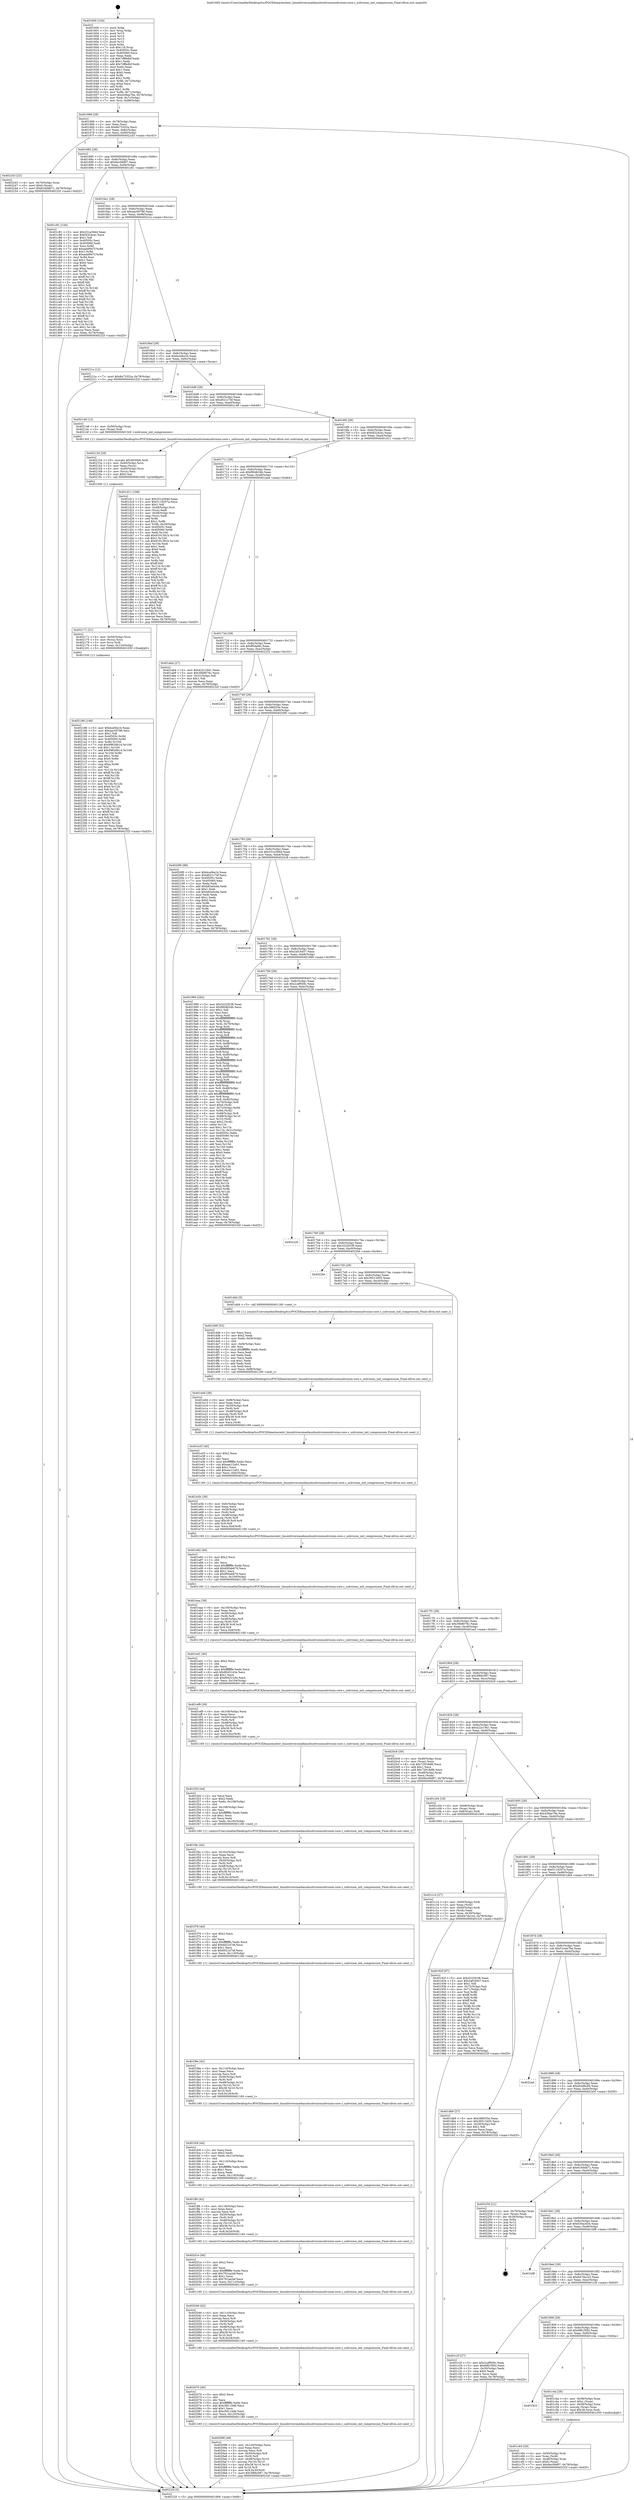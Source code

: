 digraph "0x401600" {
  label = "0x401600 (/mnt/c/Users/mathe/Desktop/tcc/POCII/binaries/extr_linuxdriversmediausbusbvisionusbvision-core.c_usbvision_init_compression_Final-ollvm.out::main(0))"
  labelloc = "t"
  node[shape=record]

  Entry [label="",width=0.3,height=0.3,shape=circle,fillcolor=black,style=filled]
  "0x401668" [label="{
     0x401668 [29]\l
     | [instrs]\l
     &nbsp;&nbsp;0x401668 \<+3\>: mov -0x78(%rbp),%eax\l
     &nbsp;&nbsp;0x40166b \<+2\>: mov %eax,%ecx\l
     &nbsp;&nbsp;0x40166d \<+6\>: sub $0x8a73352a,%ecx\l
     &nbsp;&nbsp;0x401673 \<+6\>: mov %eax,-0x8c(%rbp)\l
     &nbsp;&nbsp;0x401679 \<+6\>: mov %ecx,-0x90(%rbp)\l
     &nbsp;&nbsp;0x40167f \<+6\>: je 0000000000402243 \<main+0xc43\>\l
  }"]
  "0x402243" [label="{
     0x402243 [22]\l
     | [instrs]\l
     &nbsp;&nbsp;0x402243 \<+4\>: mov -0x70(%rbp),%rax\l
     &nbsp;&nbsp;0x402247 \<+6\>: movl $0x0,(%rax)\l
     &nbsp;&nbsp;0x40224d \<+7\>: movl $0x6160db71,-0x78(%rbp)\l
     &nbsp;&nbsp;0x402254 \<+5\>: jmp 000000000040232f \<main+0xd2f\>\l
  }"]
  "0x401685" [label="{
     0x401685 [28]\l
     | [instrs]\l
     &nbsp;&nbsp;0x401685 \<+5\>: jmp 000000000040168a \<main+0x8a\>\l
     &nbsp;&nbsp;0x40168a \<+6\>: mov -0x8c(%rbp),%eax\l
     &nbsp;&nbsp;0x401690 \<+5\>: sub $0x9ec09d97,%eax\l
     &nbsp;&nbsp;0x401695 \<+6\>: mov %eax,-0x94(%rbp)\l
     &nbsp;&nbsp;0x40169b \<+6\>: je 0000000000401c81 \<main+0x681\>\l
  }"]
  Exit [label="",width=0.3,height=0.3,shape=circle,fillcolor=black,style=filled,peripheries=2]
  "0x401c81" [label="{
     0x401c81 [144]\l
     | [instrs]\l
     &nbsp;&nbsp;0x401c81 \<+5\>: mov $0x251a394d,%eax\l
     &nbsp;&nbsp;0x401c86 \<+5\>: mov $0xf4324cec,%ecx\l
     &nbsp;&nbsp;0x401c8b \<+2\>: mov $0x1,%dl\l
     &nbsp;&nbsp;0x401c8d \<+7\>: mov 0x40505c,%esi\l
     &nbsp;&nbsp;0x401c94 \<+7\>: mov 0x405060,%edi\l
     &nbsp;&nbsp;0x401c9b \<+3\>: mov %esi,%r8d\l
     &nbsp;&nbsp;0x401c9e \<+7\>: add $0xaebf947f,%r8d\l
     &nbsp;&nbsp;0x401ca5 \<+4\>: sub $0x1,%r8d\l
     &nbsp;&nbsp;0x401ca9 \<+7\>: sub $0xaebf947f,%r8d\l
     &nbsp;&nbsp;0x401cb0 \<+4\>: imul %r8d,%esi\l
     &nbsp;&nbsp;0x401cb4 \<+3\>: and $0x1,%esi\l
     &nbsp;&nbsp;0x401cb7 \<+3\>: cmp $0x0,%esi\l
     &nbsp;&nbsp;0x401cba \<+4\>: sete %r9b\l
     &nbsp;&nbsp;0x401cbe \<+3\>: cmp $0xa,%edi\l
     &nbsp;&nbsp;0x401cc1 \<+4\>: setl %r10b\l
     &nbsp;&nbsp;0x401cc5 \<+3\>: mov %r9b,%r11b\l
     &nbsp;&nbsp;0x401cc8 \<+4\>: xor $0xff,%r11b\l
     &nbsp;&nbsp;0x401ccc \<+3\>: mov %r10b,%bl\l
     &nbsp;&nbsp;0x401ccf \<+3\>: xor $0xff,%bl\l
     &nbsp;&nbsp;0x401cd2 \<+3\>: xor $0x1,%dl\l
     &nbsp;&nbsp;0x401cd5 \<+3\>: mov %r11b,%r14b\l
     &nbsp;&nbsp;0x401cd8 \<+4\>: and $0xff,%r14b\l
     &nbsp;&nbsp;0x401cdc \<+3\>: and %dl,%r9b\l
     &nbsp;&nbsp;0x401cdf \<+3\>: mov %bl,%r15b\l
     &nbsp;&nbsp;0x401ce2 \<+4\>: and $0xff,%r15b\l
     &nbsp;&nbsp;0x401ce6 \<+3\>: and %dl,%r10b\l
     &nbsp;&nbsp;0x401ce9 \<+3\>: or %r9b,%r14b\l
     &nbsp;&nbsp;0x401cec \<+3\>: or %r10b,%r15b\l
     &nbsp;&nbsp;0x401cef \<+3\>: xor %r15b,%r14b\l
     &nbsp;&nbsp;0x401cf2 \<+3\>: or %bl,%r11b\l
     &nbsp;&nbsp;0x401cf5 \<+4\>: xor $0xff,%r11b\l
     &nbsp;&nbsp;0x401cf9 \<+3\>: or $0x1,%dl\l
     &nbsp;&nbsp;0x401cfc \<+3\>: and %dl,%r11b\l
     &nbsp;&nbsp;0x401cff \<+3\>: or %r11b,%r14b\l
     &nbsp;&nbsp;0x401d02 \<+4\>: test $0x1,%r14b\l
     &nbsp;&nbsp;0x401d06 \<+3\>: cmovne %ecx,%eax\l
     &nbsp;&nbsp;0x401d09 \<+3\>: mov %eax,-0x78(%rbp)\l
     &nbsp;&nbsp;0x401d0c \<+5\>: jmp 000000000040232f \<main+0xd2f\>\l
  }"]
  "0x4016a1" [label="{
     0x4016a1 [28]\l
     | [instrs]\l
     &nbsp;&nbsp;0x4016a1 \<+5\>: jmp 00000000004016a6 \<main+0xa6\>\l
     &nbsp;&nbsp;0x4016a6 \<+6\>: mov -0x8c(%rbp),%eax\l
     &nbsp;&nbsp;0x4016ac \<+5\>: sub $0xaac59798,%eax\l
     &nbsp;&nbsp;0x4016b1 \<+6\>: mov %eax,-0x98(%rbp)\l
     &nbsp;&nbsp;0x4016b7 \<+6\>: je 000000000040221a \<main+0xc1a\>\l
  }"]
  "0x402186" [label="{
     0x402186 [148]\l
     | [instrs]\l
     &nbsp;&nbsp;0x402186 \<+5\>: mov $0xbcef4a1b,%eax\l
     &nbsp;&nbsp;0x40218b \<+5\>: mov $0xaac59798,%esi\l
     &nbsp;&nbsp;0x402190 \<+2\>: mov $0x1,%dl\l
     &nbsp;&nbsp;0x402192 \<+8\>: mov 0x40505c,%r8d\l
     &nbsp;&nbsp;0x40219a \<+8\>: mov 0x405060,%r9d\l
     &nbsp;&nbsp;0x4021a2 \<+3\>: mov %r8d,%r10d\l
     &nbsp;&nbsp;0x4021a5 \<+7\>: sub $0x99626b14,%r10d\l
     &nbsp;&nbsp;0x4021ac \<+4\>: sub $0x1,%r10d\l
     &nbsp;&nbsp;0x4021b0 \<+7\>: add $0x99626b14,%r10d\l
     &nbsp;&nbsp;0x4021b7 \<+4\>: imul %r10d,%r8d\l
     &nbsp;&nbsp;0x4021bb \<+4\>: and $0x1,%r8d\l
     &nbsp;&nbsp;0x4021bf \<+4\>: cmp $0x0,%r8d\l
     &nbsp;&nbsp;0x4021c3 \<+4\>: sete %r11b\l
     &nbsp;&nbsp;0x4021c7 \<+4\>: cmp $0xa,%r9d\l
     &nbsp;&nbsp;0x4021cb \<+3\>: setl %bl\l
     &nbsp;&nbsp;0x4021ce \<+3\>: mov %r11b,%r14b\l
     &nbsp;&nbsp;0x4021d1 \<+4\>: xor $0xff,%r14b\l
     &nbsp;&nbsp;0x4021d5 \<+3\>: mov %bl,%r15b\l
     &nbsp;&nbsp;0x4021d8 \<+4\>: xor $0xff,%r15b\l
     &nbsp;&nbsp;0x4021dc \<+3\>: xor $0x0,%dl\l
     &nbsp;&nbsp;0x4021df \<+3\>: mov %r14b,%r12b\l
     &nbsp;&nbsp;0x4021e2 \<+4\>: and $0x0,%r12b\l
     &nbsp;&nbsp;0x4021e6 \<+3\>: and %dl,%r11b\l
     &nbsp;&nbsp;0x4021e9 \<+3\>: mov %r15b,%r13b\l
     &nbsp;&nbsp;0x4021ec \<+4\>: and $0x0,%r13b\l
     &nbsp;&nbsp;0x4021f0 \<+2\>: and %dl,%bl\l
     &nbsp;&nbsp;0x4021f2 \<+3\>: or %r11b,%r12b\l
     &nbsp;&nbsp;0x4021f5 \<+3\>: or %bl,%r13b\l
     &nbsp;&nbsp;0x4021f8 \<+3\>: xor %r13b,%r12b\l
     &nbsp;&nbsp;0x4021fb \<+3\>: or %r15b,%r14b\l
     &nbsp;&nbsp;0x4021fe \<+4\>: xor $0xff,%r14b\l
     &nbsp;&nbsp;0x402202 \<+3\>: or $0x0,%dl\l
     &nbsp;&nbsp;0x402205 \<+3\>: and %dl,%r14b\l
     &nbsp;&nbsp;0x402208 \<+3\>: or %r14b,%r12b\l
     &nbsp;&nbsp;0x40220b \<+4\>: test $0x1,%r12b\l
     &nbsp;&nbsp;0x40220f \<+3\>: cmovne %esi,%eax\l
     &nbsp;&nbsp;0x402212 \<+3\>: mov %eax,-0x78(%rbp)\l
     &nbsp;&nbsp;0x402215 \<+5\>: jmp 000000000040232f \<main+0xd2f\>\l
  }"]
  "0x40221a" [label="{
     0x40221a [12]\l
     | [instrs]\l
     &nbsp;&nbsp;0x40221a \<+7\>: movl $0x8a73352a,-0x78(%rbp)\l
     &nbsp;&nbsp;0x402221 \<+5\>: jmp 000000000040232f \<main+0xd2f\>\l
  }"]
  "0x4016bd" [label="{
     0x4016bd [28]\l
     | [instrs]\l
     &nbsp;&nbsp;0x4016bd \<+5\>: jmp 00000000004016c2 \<main+0xc2\>\l
     &nbsp;&nbsp;0x4016c2 \<+6\>: mov -0x8c(%rbp),%eax\l
     &nbsp;&nbsp;0x4016c8 \<+5\>: sub $0xbcef4a1b,%eax\l
     &nbsp;&nbsp;0x4016cd \<+6\>: mov %eax,-0x9c(%rbp)\l
     &nbsp;&nbsp;0x4016d3 \<+6\>: je 00000000004022ea \<main+0xcea\>\l
  }"]
  "0x402171" [label="{
     0x402171 [21]\l
     | [instrs]\l
     &nbsp;&nbsp;0x402171 \<+4\>: mov -0x50(%rbp),%rcx\l
     &nbsp;&nbsp;0x402175 \<+3\>: mov (%rcx),%rcx\l
     &nbsp;&nbsp;0x402178 \<+3\>: mov %rcx,%rdi\l
     &nbsp;&nbsp;0x40217b \<+6\>: mov %eax,-0x124(%rbp)\l
     &nbsp;&nbsp;0x402181 \<+5\>: call 0000000000401030 \<free@plt\>\l
     | [calls]\l
     &nbsp;&nbsp;0x401030 \{1\} (unknown)\l
  }"]
  "0x4022ea" [label="{
     0x4022ea\l
  }", style=dashed]
  "0x4016d9" [label="{
     0x4016d9 [28]\l
     | [instrs]\l
     &nbsp;&nbsp;0x4016d9 \<+5\>: jmp 00000000004016de \<main+0xde\>\l
     &nbsp;&nbsp;0x4016de \<+6\>: mov -0x8c(%rbp),%eax\l
     &nbsp;&nbsp;0x4016e4 \<+5\>: sub $0xd021c74f,%eax\l
     &nbsp;&nbsp;0x4016e9 \<+6\>: mov %eax,-0xa0(%rbp)\l
     &nbsp;&nbsp;0x4016ef \<+6\>: je 0000000000402148 \<main+0xb48\>\l
  }"]
  "0x402154" [label="{
     0x402154 [29]\l
     | [instrs]\l
     &nbsp;&nbsp;0x402154 \<+10\>: movabs $0x4030b6,%rdi\l
     &nbsp;&nbsp;0x40215e \<+4\>: mov -0x40(%rbp),%rcx\l
     &nbsp;&nbsp;0x402162 \<+2\>: mov %eax,(%rcx)\l
     &nbsp;&nbsp;0x402164 \<+4\>: mov -0x40(%rbp),%rcx\l
     &nbsp;&nbsp;0x402168 \<+2\>: mov (%rcx),%esi\l
     &nbsp;&nbsp;0x40216a \<+2\>: mov $0x0,%al\l
     &nbsp;&nbsp;0x40216c \<+5\>: call 0000000000401040 \<printf@plt\>\l
     | [calls]\l
     &nbsp;&nbsp;0x401040 \{1\} (unknown)\l
  }"]
  "0x402148" [label="{
     0x402148 [12]\l
     | [instrs]\l
     &nbsp;&nbsp;0x402148 \<+4\>: mov -0x50(%rbp),%rax\l
     &nbsp;&nbsp;0x40214c \<+3\>: mov (%rax),%rdi\l
     &nbsp;&nbsp;0x40214f \<+5\>: call 00000000004013c0 \<usbvision_init_compression\>\l
     | [calls]\l
     &nbsp;&nbsp;0x4013c0 \{1\} (/mnt/c/Users/mathe/Desktop/tcc/POCII/binaries/extr_linuxdriversmediausbusbvisionusbvision-core.c_usbvision_init_compression_Final-ollvm.out::usbvision_init_compression)\l
  }"]
  "0x4016f5" [label="{
     0x4016f5 [28]\l
     | [instrs]\l
     &nbsp;&nbsp;0x4016f5 \<+5\>: jmp 00000000004016fa \<main+0xfa\>\l
     &nbsp;&nbsp;0x4016fa \<+6\>: mov -0x8c(%rbp),%eax\l
     &nbsp;&nbsp;0x401700 \<+5\>: sub $0xf4324cec,%eax\l
     &nbsp;&nbsp;0x401705 \<+6\>: mov %eax,-0xa4(%rbp)\l
     &nbsp;&nbsp;0x40170b \<+6\>: je 0000000000401d11 \<main+0x711\>\l
  }"]
  "0x402098" [label="{
     0x402098 [49]\l
     | [instrs]\l
     &nbsp;&nbsp;0x402098 \<+6\>: mov -0x120(%rbp),%ecx\l
     &nbsp;&nbsp;0x40209e \<+3\>: imul %eax,%ecx\l
     &nbsp;&nbsp;0x4020a1 \<+3\>: movslq %ecx,%r8\l
     &nbsp;&nbsp;0x4020a4 \<+4\>: mov -0x50(%rbp),%r9\l
     &nbsp;&nbsp;0x4020a8 \<+3\>: mov (%r9),%r9\l
     &nbsp;&nbsp;0x4020ab \<+4\>: mov -0x48(%rbp),%r10\l
     &nbsp;&nbsp;0x4020af \<+3\>: movslq (%r10),%r10\l
     &nbsp;&nbsp;0x4020b2 \<+4\>: imul $0x38,%r10,%r10\l
     &nbsp;&nbsp;0x4020b6 \<+3\>: add %r10,%r9\l
     &nbsp;&nbsp;0x4020b9 \<+4\>: mov %r8,0x30(%r9)\l
     &nbsp;&nbsp;0x4020bd \<+7\>: movl $0x3f66c087,-0x78(%rbp)\l
     &nbsp;&nbsp;0x4020c4 \<+5\>: jmp 000000000040232f \<main+0xd2f\>\l
  }"]
  "0x401d11" [label="{
     0x401d11 [168]\l
     | [instrs]\l
     &nbsp;&nbsp;0x401d11 \<+5\>: mov $0x251a394d,%eax\l
     &nbsp;&nbsp;0x401d16 \<+5\>: mov $0x5119207a,%ecx\l
     &nbsp;&nbsp;0x401d1b \<+2\>: mov $0x1,%dl\l
     &nbsp;&nbsp;0x401d1d \<+4\>: mov -0x48(%rbp),%rsi\l
     &nbsp;&nbsp;0x401d21 \<+2\>: mov (%rsi),%edi\l
     &nbsp;&nbsp;0x401d23 \<+4\>: mov -0x58(%rbp),%rsi\l
     &nbsp;&nbsp;0x401d27 \<+2\>: cmp (%rsi),%edi\l
     &nbsp;&nbsp;0x401d29 \<+4\>: setl %r8b\l
     &nbsp;&nbsp;0x401d2d \<+4\>: and $0x1,%r8b\l
     &nbsp;&nbsp;0x401d31 \<+4\>: mov %r8b,-0x29(%rbp)\l
     &nbsp;&nbsp;0x401d35 \<+7\>: mov 0x40505c,%edi\l
     &nbsp;&nbsp;0x401d3c \<+8\>: mov 0x405060,%r9d\l
     &nbsp;&nbsp;0x401d44 \<+3\>: mov %edi,%r10d\l
     &nbsp;&nbsp;0x401d47 \<+7\>: add $0x9191391b,%r10d\l
     &nbsp;&nbsp;0x401d4e \<+4\>: sub $0x1,%r10d\l
     &nbsp;&nbsp;0x401d52 \<+7\>: sub $0x9191391b,%r10d\l
     &nbsp;&nbsp;0x401d59 \<+4\>: imul %r10d,%edi\l
     &nbsp;&nbsp;0x401d5d \<+3\>: and $0x1,%edi\l
     &nbsp;&nbsp;0x401d60 \<+3\>: cmp $0x0,%edi\l
     &nbsp;&nbsp;0x401d63 \<+4\>: sete %r8b\l
     &nbsp;&nbsp;0x401d67 \<+4\>: cmp $0xa,%r9d\l
     &nbsp;&nbsp;0x401d6b \<+4\>: setl %r11b\l
     &nbsp;&nbsp;0x401d6f \<+3\>: mov %r8b,%bl\l
     &nbsp;&nbsp;0x401d72 \<+3\>: xor $0xff,%bl\l
     &nbsp;&nbsp;0x401d75 \<+3\>: mov %r11b,%r14b\l
     &nbsp;&nbsp;0x401d78 \<+4\>: xor $0xff,%r14b\l
     &nbsp;&nbsp;0x401d7c \<+3\>: xor $0x1,%dl\l
     &nbsp;&nbsp;0x401d7f \<+3\>: mov %bl,%r15b\l
     &nbsp;&nbsp;0x401d82 \<+4\>: and $0xff,%r15b\l
     &nbsp;&nbsp;0x401d86 \<+3\>: and %dl,%r8b\l
     &nbsp;&nbsp;0x401d89 \<+3\>: mov %r14b,%r12b\l
     &nbsp;&nbsp;0x401d8c \<+4\>: and $0xff,%r12b\l
     &nbsp;&nbsp;0x401d90 \<+3\>: and %dl,%r11b\l
     &nbsp;&nbsp;0x401d93 \<+3\>: or %r8b,%r15b\l
     &nbsp;&nbsp;0x401d96 \<+3\>: or %r11b,%r12b\l
     &nbsp;&nbsp;0x401d99 \<+3\>: xor %r12b,%r15b\l
     &nbsp;&nbsp;0x401d9c \<+3\>: or %r14b,%bl\l
     &nbsp;&nbsp;0x401d9f \<+3\>: xor $0xff,%bl\l
     &nbsp;&nbsp;0x401da2 \<+3\>: or $0x1,%dl\l
     &nbsp;&nbsp;0x401da5 \<+2\>: and %dl,%bl\l
     &nbsp;&nbsp;0x401da7 \<+3\>: or %bl,%r15b\l
     &nbsp;&nbsp;0x401daa \<+4\>: test $0x1,%r15b\l
     &nbsp;&nbsp;0x401dae \<+3\>: cmovne %ecx,%eax\l
     &nbsp;&nbsp;0x401db1 \<+3\>: mov %eax,-0x78(%rbp)\l
     &nbsp;&nbsp;0x401db4 \<+5\>: jmp 000000000040232f \<main+0xd2f\>\l
  }"]
  "0x401711" [label="{
     0x401711 [28]\l
     | [instrs]\l
     &nbsp;&nbsp;0x401711 \<+5\>: jmp 0000000000401716 \<main+0x116\>\l
     &nbsp;&nbsp;0x401716 \<+6\>: mov -0x8c(%rbp),%eax\l
     &nbsp;&nbsp;0x40171c \<+5\>: sub $0xf80db54b,%eax\l
     &nbsp;&nbsp;0x401721 \<+6\>: mov %eax,-0xa8(%rbp)\l
     &nbsp;&nbsp;0x401727 \<+6\>: je 0000000000401ab4 \<main+0x4b4\>\l
  }"]
  "0x402070" [label="{
     0x402070 [40]\l
     | [instrs]\l
     &nbsp;&nbsp;0x402070 \<+5\>: mov $0x2,%ecx\l
     &nbsp;&nbsp;0x402075 \<+1\>: cltd\l
     &nbsp;&nbsp;0x402076 \<+2\>: idiv %ecx\l
     &nbsp;&nbsp;0x402078 \<+6\>: imul $0xfffffffe,%edx,%ecx\l
     &nbsp;&nbsp;0x40207e \<+6\>: add $0xc58110d6,%ecx\l
     &nbsp;&nbsp;0x402084 \<+3\>: add $0x1,%ecx\l
     &nbsp;&nbsp;0x402087 \<+6\>: sub $0xc58110d6,%ecx\l
     &nbsp;&nbsp;0x40208d \<+6\>: mov %ecx,-0x120(%rbp)\l
     &nbsp;&nbsp;0x402093 \<+5\>: call 0000000000401160 \<next_i\>\l
     | [calls]\l
     &nbsp;&nbsp;0x401160 \{1\} (/mnt/c/Users/mathe/Desktop/tcc/POCII/binaries/extr_linuxdriversmediausbusbvisionusbvision-core.c_usbvision_init_compression_Final-ollvm.out::next_i)\l
  }"]
  "0x401ab4" [label="{
     0x401ab4 [27]\l
     | [instrs]\l
     &nbsp;&nbsp;0x401ab4 \<+5\>: mov $0x422c1941,%eax\l
     &nbsp;&nbsp;0x401ab9 \<+5\>: mov $0x39b8076c,%ecx\l
     &nbsp;&nbsp;0x401abe \<+3\>: mov -0x31(%rbp),%dl\l
     &nbsp;&nbsp;0x401ac1 \<+3\>: test $0x1,%dl\l
     &nbsp;&nbsp;0x401ac4 \<+3\>: cmovne %ecx,%eax\l
     &nbsp;&nbsp;0x401ac7 \<+3\>: mov %eax,-0x78(%rbp)\l
     &nbsp;&nbsp;0x401aca \<+5\>: jmp 000000000040232f \<main+0xd2f\>\l
  }"]
  "0x40172d" [label="{
     0x40172d [28]\l
     | [instrs]\l
     &nbsp;&nbsp;0x40172d \<+5\>: jmp 0000000000401732 \<main+0x132\>\l
     &nbsp;&nbsp;0x401732 \<+6\>: mov -0x8c(%rbp),%eax\l
     &nbsp;&nbsp;0x401738 \<+5\>: sub $0xff5dafdc,%eax\l
     &nbsp;&nbsp;0x40173d \<+6\>: mov %eax,-0xac(%rbp)\l
     &nbsp;&nbsp;0x401743 \<+6\>: je 0000000000402232 \<main+0xc32\>\l
  }"]
  "0x402046" [label="{
     0x402046 [42]\l
     | [instrs]\l
     &nbsp;&nbsp;0x402046 \<+6\>: mov -0x11c(%rbp),%ecx\l
     &nbsp;&nbsp;0x40204c \<+3\>: imul %eax,%ecx\l
     &nbsp;&nbsp;0x40204f \<+3\>: movslq %ecx,%r8\l
     &nbsp;&nbsp;0x402052 \<+4\>: mov -0x50(%rbp),%r9\l
     &nbsp;&nbsp;0x402056 \<+3\>: mov (%r9),%r9\l
     &nbsp;&nbsp;0x402059 \<+4\>: mov -0x48(%rbp),%r10\l
     &nbsp;&nbsp;0x40205d \<+3\>: movslq (%r10),%r10\l
     &nbsp;&nbsp;0x402060 \<+4\>: imul $0x38,%r10,%r10\l
     &nbsp;&nbsp;0x402064 \<+3\>: add %r10,%r9\l
     &nbsp;&nbsp;0x402067 \<+4\>: mov %r8,0x28(%r9)\l
     &nbsp;&nbsp;0x40206b \<+5\>: call 0000000000401160 \<next_i\>\l
     | [calls]\l
     &nbsp;&nbsp;0x401160 \{1\} (/mnt/c/Users/mathe/Desktop/tcc/POCII/binaries/extr_linuxdriversmediausbusbvisionusbvision-core.c_usbvision_init_compression_Final-ollvm.out::next_i)\l
  }"]
  "0x402232" [label="{
     0x402232\l
  }", style=dashed]
  "0x401749" [label="{
     0x401749 [28]\l
     | [instrs]\l
     &nbsp;&nbsp;0x401749 \<+5\>: jmp 000000000040174e \<main+0x14e\>\l
     &nbsp;&nbsp;0x40174e \<+6\>: mov -0x8c(%rbp),%eax\l
     &nbsp;&nbsp;0x401754 \<+5\>: sub $0x388555e,%eax\l
     &nbsp;&nbsp;0x401759 \<+6\>: mov %eax,-0xb0(%rbp)\l
     &nbsp;&nbsp;0x40175f \<+6\>: je 00000000004020f0 \<main+0xaf0\>\l
  }"]
  "0x40201e" [label="{
     0x40201e [40]\l
     | [instrs]\l
     &nbsp;&nbsp;0x40201e \<+5\>: mov $0x2,%ecx\l
     &nbsp;&nbsp;0x402023 \<+1\>: cltd\l
     &nbsp;&nbsp;0x402024 \<+2\>: idiv %ecx\l
     &nbsp;&nbsp;0x402026 \<+6\>: imul $0xfffffffe,%edx,%ecx\l
     &nbsp;&nbsp;0x40202c \<+6\>: add $0x791aa2af,%ecx\l
     &nbsp;&nbsp;0x402032 \<+3\>: add $0x1,%ecx\l
     &nbsp;&nbsp;0x402035 \<+6\>: sub $0x791aa2af,%ecx\l
     &nbsp;&nbsp;0x40203b \<+6\>: mov %ecx,-0x11c(%rbp)\l
     &nbsp;&nbsp;0x402041 \<+5\>: call 0000000000401160 \<next_i\>\l
     | [calls]\l
     &nbsp;&nbsp;0x401160 \{1\} (/mnt/c/Users/mathe/Desktop/tcc/POCII/binaries/extr_linuxdriversmediausbusbvisionusbvision-core.c_usbvision_init_compression_Final-ollvm.out::next_i)\l
  }"]
  "0x4020f0" [label="{
     0x4020f0 [88]\l
     | [instrs]\l
     &nbsp;&nbsp;0x4020f0 \<+5\>: mov $0xbcef4a1b,%eax\l
     &nbsp;&nbsp;0x4020f5 \<+5\>: mov $0xd021c74f,%ecx\l
     &nbsp;&nbsp;0x4020fa \<+7\>: mov 0x40505c,%edx\l
     &nbsp;&nbsp;0x402101 \<+7\>: mov 0x405060,%esi\l
     &nbsp;&nbsp;0x402108 \<+2\>: mov %edx,%edi\l
     &nbsp;&nbsp;0x40210a \<+6\>: add $0xb83a0cda,%edi\l
     &nbsp;&nbsp;0x402110 \<+3\>: sub $0x1,%edi\l
     &nbsp;&nbsp;0x402113 \<+6\>: sub $0xb83a0cda,%edi\l
     &nbsp;&nbsp;0x402119 \<+3\>: imul %edi,%edx\l
     &nbsp;&nbsp;0x40211c \<+3\>: and $0x1,%edx\l
     &nbsp;&nbsp;0x40211f \<+3\>: cmp $0x0,%edx\l
     &nbsp;&nbsp;0x402122 \<+4\>: sete %r8b\l
     &nbsp;&nbsp;0x402126 \<+3\>: cmp $0xa,%esi\l
     &nbsp;&nbsp;0x402129 \<+4\>: setl %r9b\l
     &nbsp;&nbsp;0x40212d \<+3\>: mov %r8b,%r10b\l
     &nbsp;&nbsp;0x402130 \<+3\>: and %r9b,%r10b\l
     &nbsp;&nbsp;0x402133 \<+3\>: xor %r9b,%r8b\l
     &nbsp;&nbsp;0x402136 \<+3\>: or %r8b,%r10b\l
     &nbsp;&nbsp;0x402139 \<+4\>: test $0x1,%r10b\l
     &nbsp;&nbsp;0x40213d \<+3\>: cmovne %ecx,%eax\l
     &nbsp;&nbsp;0x402140 \<+3\>: mov %eax,-0x78(%rbp)\l
     &nbsp;&nbsp;0x402143 \<+5\>: jmp 000000000040232f \<main+0xd2f\>\l
  }"]
  "0x401765" [label="{
     0x401765 [28]\l
     | [instrs]\l
     &nbsp;&nbsp;0x401765 \<+5\>: jmp 000000000040176a \<main+0x16a\>\l
     &nbsp;&nbsp;0x40176a \<+6\>: mov -0x8c(%rbp),%eax\l
     &nbsp;&nbsp;0x401770 \<+5\>: sub $0x251a394d,%eax\l
     &nbsp;&nbsp;0x401775 \<+6\>: mov %eax,-0xb4(%rbp)\l
     &nbsp;&nbsp;0x40177b \<+6\>: je 00000000004022c8 \<main+0xcc8\>\l
  }"]
  "0x401ff4" [label="{
     0x401ff4 [42]\l
     | [instrs]\l
     &nbsp;&nbsp;0x401ff4 \<+6\>: mov -0x118(%rbp),%ecx\l
     &nbsp;&nbsp;0x401ffa \<+3\>: imul %eax,%ecx\l
     &nbsp;&nbsp;0x401ffd \<+3\>: movslq %ecx,%r8\l
     &nbsp;&nbsp;0x402000 \<+4\>: mov -0x50(%rbp),%r9\l
     &nbsp;&nbsp;0x402004 \<+3\>: mov (%r9),%r9\l
     &nbsp;&nbsp;0x402007 \<+4\>: mov -0x48(%rbp),%r10\l
     &nbsp;&nbsp;0x40200b \<+3\>: movslq (%r10),%r10\l
     &nbsp;&nbsp;0x40200e \<+4\>: imul $0x38,%r10,%r10\l
     &nbsp;&nbsp;0x402012 \<+3\>: add %r10,%r9\l
     &nbsp;&nbsp;0x402015 \<+4\>: mov %r8,0x20(%r9)\l
     &nbsp;&nbsp;0x402019 \<+5\>: call 0000000000401160 \<next_i\>\l
     | [calls]\l
     &nbsp;&nbsp;0x401160 \{1\} (/mnt/c/Users/mathe/Desktop/tcc/POCII/binaries/extr_linuxdriversmediausbusbvisionusbvision-core.c_usbvision_init_compression_Final-ollvm.out::next_i)\l
  }"]
  "0x4022c8" [label="{
     0x4022c8\l
  }", style=dashed]
  "0x401781" [label="{
     0x401781 [28]\l
     | [instrs]\l
     &nbsp;&nbsp;0x401781 \<+5\>: jmp 0000000000401786 \<main+0x186\>\l
     &nbsp;&nbsp;0x401786 \<+6\>: mov -0x8c(%rbp),%eax\l
     &nbsp;&nbsp;0x40178c \<+5\>: sub $0x2af18457,%eax\l
     &nbsp;&nbsp;0x401791 \<+6\>: mov %eax,-0xb8(%rbp)\l
     &nbsp;&nbsp;0x401797 \<+6\>: je 0000000000401990 \<main+0x390\>\l
  }"]
  "0x401fc8" [label="{
     0x401fc8 [44]\l
     | [instrs]\l
     &nbsp;&nbsp;0x401fc8 \<+2\>: xor %ecx,%ecx\l
     &nbsp;&nbsp;0x401fca \<+5\>: mov $0x2,%edx\l
     &nbsp;&nbsp;0x401fcf \<+6\>: mov %edx,-0x114(%rbp)\l
     &nbsp;&nbsp;0x401fd5 \<+1\>: cltd\l
     &nbsp;&nbsp;0x401fd6 \<+6\>: mov -0x114(%rbp),%esi\l
     &nbsp;&nbsp;0x401fdc \<+2\>: idiv %esi\l
     &nbsp;&nbsp;0x401fde \<+6\>: imul $0xfffffffe,%edx,%edx\l
     &nbsp;&nbsp;0x401fe4 \<+3\>: sub $0x1,%ecx\l
     &nbsp;&nbsp;0x401fe7 \<+2\>: sub %ecx,%edx\l
     &nbsp;&nbsp;0x401fe9 \<+6\>: mov %edx,-0x118(%rbp)\l
     &nbsp;&nbsp;0x401fef \<+5\>: call 0000000000401160 \<next_i\>\l
     | [calls]\l
     &nbsp;&nbsp;0x401160 \{1\} (/mnt/c/Users/mathe/Desktop/tcc/POCII/binaries/extr_linuxdriversmediausbusbvisionusbvision-core.c_usbvision_init_compression_Final-ollvm.out::next_i)\l
  }"]
  "0x401990" [label="{
     0x401990 [292]\l
     | [instrs]\l
     &nbsp;&nbsp;0x401990 \<+5\>: mov $0x322291f6,%eax\l
     &nbsp;&nbsp;0x401995 \<+5\>: mov $0xf80db54b,%ecx\l
     &nbsp;&nbsp;0x40199a \<+2\>: mov $0x1,%dl\l
     &nbsp;&nbsp;0x40199c \<+2\>: xor %esi,%esi\l
     &nbsp;&nbsp;0x40199e \<+3\>: mov %rsp,%rdi\l
     &nbsp;&nbsp;0x4019a1 \<+4\>: add $0xfffffffffffffff0,%rdi\l
     &nbsp;&nbsp;0x4019a5 \<+3\>: mov %rdi,%rsp\l
     &nbsp;&nbsp;0x4019a8 \<+4\>: mov %rdi,-0x70(%rbp)\l
     &nbsp;&nbsp;0x4019ac \<+3\>: mov %rsp,%rdi\l
     &nbsp;&nbsp;0x4019af \<+4\>: add $0xfffffffffffffff0,%rdi\l
     &nbsp;&nbsp;0x4019b3 \<+3\>: mov %rdi,%rsp\l
     &nbsp;&nbsp;0x4019b6 \<+3\>: mov %rsp,%r8\l
     &nbsp;&nbsp;0x4019b9 \<+4\>: add $0xfffffffffffffff0,%r8\l
     &nbsp;&nbsp;0x4019bd \<+3\>: mov %r8,%rsp\l
     &nbsp;&nbsp;0x4019c0 \<+4\>: mov %r8,-0x68(%rbp)\l
     &nbsp;&nbsp;0x4019c4 \<+3\>: mov %rsp,%r8\l
     &nbsp;&nbsp;0x4019c7 \<+4\>: add $0xfffffffffffffff0,%r8\l
     &nbsp;&nbsp;0x4019cb \<+3\>: mov %r8,%rsp\l
     &nbsp;&nbsp;0x4019ce \<+4\>: mov %r8,-0x60(%rbp)\l
     &nbsp;&nbsp;0x4019d2 \<+3\>: mov %rsp,%r8\l
     &nbsp;&nbsp;0x4019d5 \<+4\>: add $0xfffffffffffffff0,%r8\l
     &nbsp;&nbsp;0x4019d9 \<+3\>: mov %r8,%rsp\l
     &nbsp;&nbsp;0x4019dc \<+4\>: mov %r8,-0x58(%rbp)\l
     &nbsp;&nbsp;0x4019e0 \<+3\>: mov %rsp,%r8\l
     &nbsp;&nbsp;0x4019e3 \<+4\>: add $0xfffffffffffffff0,%r8\l
     &nbsp;&nbsp;0x4019e7 \<+3\>: mov %r8,%rsp\l
     &nbsp;&nbsp;0x4019ea \<+4\>: mov %r8,-0x50(%rbp)\l
     &nbsp;&nbsp;0x4019ee \<+3\>: mov %rsp,%r8\l
     &nbsp;&nbsp;0x4019f1 \<+4\>: add $0xfffffffffffffff0,%r8\l
     &nbsp;&nbsp;0x4019f5 \<+3\>: mov %r8,%rsp\l
     &nbsp;&nbsp;0x4019f8 \<+4\>: mov %r8,-0x48(%rbp)\l
     &nbsp;&nbsp;0x4019fc \<+3\>: mov %rsp,%r8\l
     &nbsp;&nbsp;0x4019ff \<+4\>: add $0xfffffffffffffff0,%r8\l
     &nbsp;&nbsp;0x401a03 \<+3\>: mov %r8,%rsp\l
     &nbsp;&nbsp;0x401a06 \<+4\>: mov %r8,-0x40(%rbp)\l
     &nbsp;&nbsp;0x401a0a \<+4\>: mov -0x70(%rbp),%r8\l
     &nbsp;&nbsp;0x401a0e \<+7\>: movl $0x0,(%r8)\l
     &nbsp;&nbsp;0x401a15 \<+4\>: mov -0x7c(%rbp),%r9d\l
     &nbsp;&nbsp;0x401a19 \<+3\>: mov %r9d,(%rdi)\l
     &nbsp;&nbsp;0x401a1c \<+4\>: mov -0x68(%rbp),%r8\l
     &nbsp;&nbsp;0x401a20 \<+7\>: mov -0x88(%rbp),%r10\l
     &nbsp;&nbsp;0x401a27 \<+3\>: mov %r10,(%r8)\l
     &nbsp;&nbsp;0x401a2a \<+3\>: cmpl $0x2,(%rdi)\l
     &nbsp;&nbsp;0x401a2d \<+4\>: setne %r11b\l
     &nbsp;&nbsp;0x401a31 \<+4\>: and $0x1,%r11b\l
     &nbsp;&nbsp;0x401a35 \<+4\>: mov %r11b,-0x31(%rbp)\l
     &nbsp;&nbsp;0x401a39 \<+7\>: mov 0x40505c,%ebx\l
     &nbsp;&nbsp;0x401a40 \<+8\>: mov 0x405060,%r14d\l
     &nbsp;&nbsp;0x401a48 \<+3\>: sub $0x1,%esi\l
     &nbsp;&nbsp;0x401a4b \<+3\>: mov %ebx,%r15d\l
     &nbsp;&nbsp;0x401a4e \<+3\>: add %esi,%r15d\l
     &nbsp;&nbsp;0x401a51 \<+4\>: imul %r15d,%ebx\l
     &nbsp;&nbsp;0x401a55 \<+3\>: and $0x1,%ebx\l
     &nbsp;&nbsp;0x401a58 \<+3\>: cmp $0x0,%ebx\l
     &nbsp;&nbsp;0x401a5b \<+4\>: sete %r11b\l
     &nbsp;&nbsp;0x401a5f \<+4\>: cmp $0xa,%r14d\l
     &nbsp;&nbsp;0x401a63 \<+4\>: setl %r12b\l
     &nbsp;&nbsp;0x401a67 \<+3\>: mov %r11b,%r13b\l
     &nbsp;&nbsp;0x401a6a \<+4\>: xor $0xff,%r13b\l
     &nbsp;&nbsp;0x401a6e \<+3\>: mov %r12b,%sil\l
     &nbsp;&nbsp;0x401a71 \<+4\>: xor $0xff,%sil\l
     &nbsp;&nbsp;0x401a75 \<+3\>: xor $0x0,%dl\l
     &nbsp;&nbsp;0x401a78 \<+3\>: mov %r13b,%dil\l
     &nbsp;&nbsp;0x401a7b \<+4\>: and $0x0,%dil\l
     &nbsp;&nbsp;0x401a7f \<+3\>: and %dl,%r11b\l
     &nbsp;&nbsp;0x401a82 \<+3\>: mov %sil,%r8b\l
     &nbsp;&nbsp;0x401a85 \<+4\>: and $0x0,%r8b\l
     &nbsp;&nbsp;0x401a89 \<+3\>: and %dl,%r12b\l
     &nbsp;&nbsp;0x401a8c \<+3\>: or %r11b,%dil\l
     &nbsp;&nbsp;0x401a8f \<+3\>: or %r12b,%r8b\l
     &nbsp;&nbsp;0x401a92 \<+3\>: xor %r8b,%dil\l
     &nbsp;&nbsp;0x401a95 \<+3\>: or %sil,%r13b\l
     &nbsp;&nbsp;0x401a98 \<+4\>: xor $0xff,%r13b\l
     &nbsp;&nbsp;0x401a9c \<+3\>: or $0x0,%dl\l
     &nbsp;&nbsp;0x401a9f \<+3\>: and %dl,%r13b\l
     &nbsp;&nbsp;0x401aa2 \<+3\>: or %r13b,%dil\l
     &nbsp;&nbsp;0x401aa5 \<+4\>: test $0x1,%dil\l
     &nbsp;&nbsp;0x401aa9 \<+3\>: cmovne %ecx,%eax\l
     &nbsp;&nbsp;0x401aac \<+3\>: mov %eax,-0x78(%rbp)\l
     &nbsp;&nbsp;0x401aaf \<+5\>: jmp 000000000040232f \<main+0xd2f\>\l
  }"]
  "0x40179d" [label="{
     0x40179d [28]\l
     | [instrs]\l
     &nbsp;&nbsp;0x40179d \<+5\>: jmp 00000000004017a2 \<main+0x1a2\>\l
     &nbsp;&nbsp;0x4017a2 \<+6\>: mov -0x8c(%rbp),%eax\l
     &nbsp;&nbsp;0x4017a8 \<+5\>: sub $0x2cdf958c,%eax\l
     &nbsp;&nbsp;0x4017ad \<+6\>: mov %eax,-0xbc(%rbp)\l
     &nbsp;&nbsp;0x4017b3 \<+6\>: je 0000000000402226 \<main+0xc26\>\l
  }"]
  "0x401f9e" [label="{
     0x401f9e [42]\l
     | [instrs]\l
     &nbsp;&nbsp;0x401f9e \<+6\>: mov -0x110(%rbp),%ecx\l
     &nbsp;&nbsp;0x401fa4 \<+3\>: imul %eax,%ecx\l
     &nbsp;&nbsp;0x401fa7 \<+3\>: movslq %ecx,%r8\l
     &nbsp;&nbsp;0x401faa \<+4\>: mov -0x50(%rbp),%r9\l
     &nbsp;&nbsp;0x401fae \<+3\>: mov (%r9),%r9\l
     &nbsp;&nbsp;0x401fb1 \<+4\>: mov -0x48(%rbp),%r10\l
     &nbsp;&nbsp;0x401fb5 \<+3\>: movslq (%r10),%r10\l
     &nbsp;&nbsp;0x401fb8 \<+4\>: imul $0x38,%r10,%r10\l
     &nbsp;&nbsp;0x401fbc \<+3\>: add %r10,%r9\l
     &nbsp;&nbsp;0x401fbf \<+4\>: mov %r8,0x18(%r9)\l
     &nbsp;&nbsp;0x401fc3 \<+5\>: call 0000000000401160 \<next_i\>\l
     | [calls]\l
     &nbsp;&nbsp;0x401160 \{1\} (/mnt/c/Users/mathe/Desktop/tcc/POCII/binaries/extr_linuxdriversmediausbusbvisionusbvision-core.c_usbvision_init_compression_Final-ollvm.out::next_i)\l
  }"]
  "0x402226" [label="{
     0x402226\l
  }", style=dashed]
  "0x4017b9" [label="{
     0x4017b9 [28]\l
     | [instrs]\l
     &nbsp;&nbsp;0x4017b9 \<+5\>: jmp 00000000004017be \<main+0x1be\>\l
     &nbsp;&nbsp;0x4017be \<+6\>: mov -0x8c(%rbp),%eax\l
     &nbsp;&nbsp;0x4017c4 \<+5\>: sub $0x322291f6,%eax\l
     &nbsp;&nbsp;0x4017c9 \<+6\>: mov %eax,-0xc0(%rbp)\l
     &nbsp;&nbsp;0x4017cf \<+6\>: je 000000000040226e \<main+0xc6e\>\l
  }"]
  "0x401f76" [label="{
     0x401f76 [40]\l
     | [instrs]\l
     &nbsp;&nbsp;0x401f76 \<+5\>: mov $0x2,%ecx\l
     &nbsp;&nbsp;0x401f7b \<+1\>: cltd\l
     &nbsp;&nbsp;0x401f7c \<+2\>: idiv %ecx\l
     &nbsp;&nbsp;0x401f7e \<+6\>: imul $0xfffffffe,%edx,%ecx\l
     &nbsp;&nbsp;0x401f84 \<+6\>: add $0x6021b7ef,%ecx\l
     &nbsp;&nbsp;0x401f8a \<+3\>: add $0x1,%ecx\l
     &nbsp;&nbsp;0x401f8d \<+6\>: sub $0x6021b7ef,%ecx\l
     &nbsp;&nbsp;0x401f93 \<+6\>: mov %ecx,-0x110(%rbp)\l
     &nbsp;&nbsp;0x401f99 \<+5\>: call 0000000000401160 \<next_i\>\l
     | [calls]\l
     &nbsp;&nbsp;0x401160 \{1\} (/mnt/c/Users/mathe/Desktop/tcc/POCII/binaries/extr_linuxdriversmediausbusbvisionusbvision-core.c_usbvision_init_compression_Final-ollvm.out::next_i)\l
  }"]
  "0x40226e" [label="{
     0x40226e\l
  }", style=dashed]
  "0x4017d5" [label="{
     0x4017d5 [28]\l
     | [instrs]\l
     &nbsp;&nbsp;0x4017d5 \<+5\>: jmp 00000000004017da \<main+0x1da\>\l
     &nbsp;&nbsp;0x4017da \<+6\>: mov -0x8c(%rbp),%eax\l
     &nbsp;&nbsp;0x4017e0 \<+5\>: sub $0x36513455,%eax\l
     &nbsp;&nbsp;0x4017e5 \<+6\>: mov %eax,-0xc4(%rbp)\l
     &nbsp;&nbsp;0x4017eb \<+6\>: je 0000000000401dd4 \<main+0x7d4\>\l
  }"]
  "0x401f4c" [label="{
     0x401f4c [42]\l
     | [instrs]\l
     &nbsp;&nbsp;0x401f4c \<+6\>: mov -0x10c(%rbp),%ecx\l
     &nbsp;&nbsp;0x401f52 \<+3\>: imul %eax,%ecx\l
     &nbsp;&nbsp;0x401f55 \<+3\>: movslq %ecx,%r8\l
     &nbsp;&nbsp;0x401f58 \<+4\>: mov -0x50(%rbp),%r9\l
     &nbsp;&nbsp;0x401f5c \<+3\>: mov (%r9),%r9\l
     &nbsp;&nbsp;0x401f5f \<+4\>: mov -0x48(%rbp),%r10\l
     &nbsp;&nbsp;0x401f63 \<+3\>: movslq (%r10),%r10\l
     &nbsp;&nbsp;0x401f66 \<+4\>: imul $0x38,%r10,%r10\l
     &nbsp;&nbsp;0x401f6a \<+3\>: add %r10,%r9\l
     &nbsp;&nbsp;0x401f6d \<+4\>: mov %r8,0x10(%r9)\l
     &nbsp;&nbsp;0x401f71 \<+5\>: call 0000000000401160 \<next_i\>\l
     | [calls]\l
     &nbsp;&nbsp;0x401160 \{1\} (/mnt/c/Users/mathe/Desktop/tcc/POCII/binaries/extr_linuxdriversmediausbusbvisionusbvision-core.c_usbvision_init_compression_Final-ollvm.out::next_i)\l
  }"]
  "0x401dd4" [label="{
     0x401dd4 [5]\l
     | [instrs]\l
     &nbsp;&nbsp;0x401dd4 \<+5\>: call 0000000000401160 \<next_i\>\l
     | [calls]\l
     &nbsp;&nbsp;0x401160 \{1\} (/mnt/c/Users/mathe/Desktop/tcc/POCII/binaries/extr_linuxdriversmediausbusbvisionusbvision-core.c_usbvision_init_compression_Final-ollvm.out::next_i)\l
  }"]
  "0x4017f1" [label="{
     0x4017f1 [28]\l
     | [instrs]\l
     &nbsp;&nbsp;0x4017f1 \<+5\>: jmp 00000000004017f6 \<main+0x1f6\>\l
     &nbsp;&nbsp;0x4017f6 \<+6\>: mov -0x8c(%rbp),%eax\l
     &nbsp;&nbsp;0x4017fc \<+5\>: sub $0x39b8076c,%eax\l
     &nbsp;&nbsp;0x401801 \<+6\>: mov %eax,-0xc8(%rbp)\l
     &nbsp;&nbsp;0x401807 \<+6\>: je 0000000000401acf \<main+0x4cf\>\l
  }"]
  "0x401f20" [label="{
     0x401f20 [44]\l
     | [instrs]\l
     &nbsp;&nbsp;0x401f20 \<+2\>: xor %ecx,%ecx\l
     &nbsp;&nbsp;0x401f22 \<+5\>: mov $0x2,%edx\l
     &nbsp;&nbsp;0x401f27 \<+6\>: mov %edx,-0x108(%rbp)\l
     &nbsp;&nbsp;0x401f2d \<+1\>: cltd\l
     &nbsp;&nbsp;0x401f2e \<+6\>: mov -0x108(%rbp),%esi\l
     &nbsp;&nbsp;0x401f34 \<+2\>: idiv %esi\l
     &nbsp;&nbsp;0x401f36 \<+6\>: imul $0xfffffffe,%edx,%edx\l
     &nbsp;&nbsp;0x401f3c \<+3\>: sub $0x1,%ecx\l
     &nbsp;&nbsp;0x401f3f \<+2\>: sub %ecx,%edx\l
     &nbsp;&nbsp;0x401f41 \<+6\>: mov %edx,-0x10c(%rbp)\l
     &nbsp;&nbsp;0x401f47 \<+5\>: call 0000000000401160 \<next_i\>\l
     | [calls]\l
     &nbsp;&nbsp;0x401160 \{1\} (/mnt/c/Users/mathe/Desktop/tcc/POCII/binaries/extr_linuxdriversmediausbusbvisionusbvision-core.c_usbvision_init_compression_Final-ollvm.out::next_i)\l
  }"]
  "0x401acf" [label="{
     0x401acf\l
  }", style=dashed]
  "0x40180d" [label="{
     0x40180d [28]\l
     | [instrs]\l
     &nbsp;&nbsp;0x40180d \<+5\>: jmp 0000000000401812 \<main+0x212\>\l
     &nbsp;&nbsp;0x401812 \<+6\>: mov -0x8c(%rbp),%eax\l
     &nbsp;&nbsp;0x401818 \<+5\>: sub $0x3f66c087,%eax\l
     &nbsp;&nbsp;0x40181d \<+6\>: mov %eax,-0xcc(%rbp)\l
     &nbsp;&nbsp;0x401823 \<+6\>: je 00000000004020c9 \<main+0xac9\>\l
  }"]
  "0x401ef9" [label="{
     0x401ef9 [39]\l
     | [instrs]\l
     &nbsp;&nbsp;0x401ef9 \<+6\>: mov -0x104(%rbp),%ecx\l
     &nbsp;&nbsp;0x401eff \<+3\>: imul %eax,%ecx\l
     &nbsp;&nbsp;0x401f02 \<+4\>: mov -0x50(%rbp),%r8\l
     &nbsp;&nbsp;0x401f06 \<+3\>: mov (%r8),%r8\l
     &nbsp;&nbsp;0x401f09 \<+4\>: mov -0x48(%rbp),%r9\l
     &nbsp;&nbsp;0x401f0d \<+3\>: movslq (%r9),%r9\l
     &nbsp;&nbsp;0x401f10 \<+4\>: imul $0x38,%r9,%r9\l
     &nbsp;&nbsp;0x401f14 \<+3\>: add %r9,%r8\l
     &nbsp;&nbsp;0x401f17 \<+4\>: mov %ecx,0xc(%r8)\l
     &nbsp;&nbsp;0x401f1b \<+5\>: call 0000000000401160 \<next_i\>\l
     | [calls]\l
     &nbsp;&nbsp;0x401160 \{1\} (/mnt/c/Users/mathe/Desktop/tcc/POCII/binaries/extr_linuxdriversmediausbusbvisionusbvision-core.c_usbvision_init_compression_Final-ollvm.out::next_i)\l
  }"]
  "0x4020c9" [label="{
     0x4020c9 [39]\l
     | [instrs]\l
     &nbsp;&nbsp;0x4020c9 \<+4\>: mov -0x48(%rbp),%rax\l
     &nbsp;&nbsp;0x4020cd \<+2\>: mov (%rax),%ecx\l
     &nbsp;&nbsp;0x4020cf \<+6\>: sub $0x72918df6,%ecx\l
     &nbsp;&nbsp;0x4020d5 \<+3\>: add $0x1,%ecx\l
     &nbsp;&nbsp;0x4020d8 \<+6\>: add $0x72918df6,%ecx\l
     &nbsp;&nbsp;0x4020de \<+4\>: mov -0x48(%rbp),%rax\l
     &nbsp;&nbsp;0x4020e2 \<+2\>: mov %ecx,(%rax)\l
     &nbsp;&nbsp;0x4020e4 \<+7\>: movl $0x9ec09d97,-0x78(%rbp)\l
     &nbsp;&nbsp;0x4020eb \<+5\>: jmp 000000000040232f \<main+0xd2f\>\l
  }"]
  "0x401829" [label="{
     0x401829 [28]\l
     | [instrs]\l
     &nbsp;&nbsp;0x401829 \<+5\>: jmp 000000000040182e \<main+0x22e\>\l
     &nbsp;&nbsp;0x40182e \<+6\>: mov -0x8c(%rbp),%eax\l
     &nbsp;&nbsp;0x401834 \<+5\>: sub $0x422c1941,%eax\l
     &nbsp;&nbsp;0x401839 \<+6\>: mov %eax,-0xd0(%rbp)\l
     &nbsp;&nbsp;0x40183f \<+6\>: je 0000000000401c04 \<main+0x604\>\l
  }"]
  "0x401ed1" [label="{
     0x401ed1 [40]\l
     | [instrs]\l
     &nbsp;&nbsp;0x401ed1 \<+5\>: mov $0x2,%ecx\l
     &nbsp;&nbsp;0x401ed6 \<+1\>: cltd\l
     &nbsp;&nbsp;0x401ed7 \<+2\>: idiv %ecx\l
     &nbsp;&nbsp;0x401ed9 \<+6\>: imul $0xfffffffe,%edx,%ecx\l
     &nbsp;&nbsp;0x401edf \<+6\>: add $0x8045143e,%ecx\l
     &nbsp;&nbsp;0x401ee5 \<+3\>: add $0x1,%ecx\l
     &nbsp;&nbsp;0x401ee8 \<+6\>: sub $0x8045143e,%ecx\l
     &nbsp;&nbsp;0x401eee \<+6\>: mov %ecx,-0x104(%rbp)\l
     &nbsp;&nbsp;0x401ef4 \<+5\>: call 0000000000401160 \<next_i\>\l
     | [calls]\l
     &nbsp;&nbsp;0x401160 \{1\} (/mnt/c/Users/mathe/Desktop/tcc/POCII/binaries/extr_linuxdriversmediausbusbvisionusbvision-core.c_usbvision_init_compression_Final-ollvm.out::next_i)\l
  }"]
  "0x401c04" [label="{
     0x401c04 [16]\l
     | [instrs]\l
     &nbsp;&nbsp;0x401c04 \<+4\>: mov -0x68(%rbp),%rax\l
     &nbsp;&nbsp;0x401c08 \<+3\>: mov (%rax),%rax\l
     &nbsp;&nbsp;0x401c0b \<+4\>: mov 0x8(%rax),%rdi\l
     &nbsp;&nbsp;0x401c0f \<+5\>: call 0000000000401060 \<atoi@plt\>\l
     | [calls]\l
     &nbsp;&nbsp;0x401060 \{1\} (unknown)\l
  }"]
  "0x401845" [label="{
     0x401845 [28]\l
     | [instrs]\l
     &nbsp;&nbsp;0x401845 \<+5\>: jmp 000000000040184a \<main+0x24a\>\l
     &nbsp;&nbsp;0x40184a \<+6\>: mov -0x8c(%rbp),%eax\l
     &nbsp;&nbsp;0x401850 \<+5\>: sub $0x438aa76a,%eax\l
     &nbsp;&nbsp;0x401855 \<+6\>: mov %eax,-0xd4(%rbp)\l
     &nbsp;&nbsp;0x40185b \<+6\>: je 000000000040192f \<main+0x32f\>\l
  }"]
  "0x401eaa" [label="{
     0x401eaa [39]\l
     | [instrs]\l
     &nbsp;&nbsp;0x401eaa \<+6\>: mov -0x100(%rbp),%ecx\l
     &nbsp;&nbsp;0x401eb0 \<+3\>: imul %eax,%ecx\l
     &nbsp;&nbsp;0x401eb3 \<+4\>: mov -0x50(%rbp),%r8\l
     &nbsp;&nbsp;0x401eb7 \<+3\>: mov (%r8),%r8\l
     &nbsp;&nbsp;0x401eba \<+4\>: mov -0x48(%rbp),%r9\l
     &nbsp;&nbsp;0x401ebe \<+3\>: movslq (%r9),%r9\l
     &nbsp;&nbsp;0x401ec1 \<+4\>: imul $0x38,%r9,%r9\l
     &nbsp;&nbsp;0x401ec5 \<+3\>: add %r9,%r8\l
     &nbsp;&nbsp;0x401ec8 \<+4\>: mov %ecx,0x8(%r8)\l
     &nbsp;&nbsp;0x401ecc \<+5\>: call 0000000000401160 \<next_i\>\l
     | [calls]\l
     &nbsp;&nbsp;0x401160 \{1\} (/mnt/c/Users/mathe/Desktop/tcc/POCII/binaries/extr_linuxdriversmediausbusbvisionusbvision-core.c_usbvision_init_compression_Final-ollvm.out::next_i)\l
  }"]
  "0x40192f" [label="{
     0x40192f [97]\l
     | [instrs]\l
     &nbsp;&nbsp;0x40192f \<+5\>: mov $0x322291f6,%eax\l
     &nbsp;&nbsp;0x401934 \<+5\>: mov $0x2af18457,%ecx\l
     &nbsp;&nbsp;0x401939 \<+2\>: mov $0x1,%dl\l
     &nbsp;&nbsp;0x40193b \<+4\>: mov -0x72(%rbp),%sil\l
     &nbsp;&nbsp;0x40193f \<+4\>: mov -0x71(%rbp),%dil\l
     &nbsp;&nbsp;0x401943 \<+3\>: mov %sil,%r8b\l
     &nbsp;&nbsp;0x401946 \<+4\>: xor $0xff,%r8b\l
     &nbsp;&nbsp;0x40194a \<+3\>: mov %dil,%r9b\l
     &nbsp;&nbsp;0x40194d \<+4\>: xor $0xff,%r9b\l
     &nbsp;&nbsp;0x401951 \<+3\>: xor $0x1,%dl\l
     &nbsp;&nbsp;0x401954 \<+3\>: mov %r8b,%r10b\l
     &nbsp;&nbsp;0x401957 \<+4\>: and $0xff,%r10b\l
     &nbsp;&nbsp;0x40195b \<+3\>: and %dl,%sil\l
     &nbsp;&nbsp;0x40195e \<+3\>: mov %r9b,%r11b\l
     &nbsp;&nbsp;0x401961 \<+4\>: and $0xff,%r11b\l
     &nbsp;&nbsp;0x401965 \<+3\>: and %dl,%dil\l
     &nbsp;&nbsp;0x401968 \<+3\>: or %sil,%r10b\l
     &nbsp;&nbsp;0x40196b \<+3\>: or %dil,%r11b\l
     &nbsp;&nbsp;0x40196e \<+3\>: xor %r11b,%r10b\l
     &nbsp;&nbsp;0x401971 \<+3\>: or %r9b,%r8b\l
     &nbsp;&nbsp;0x401974 \<+4\>: xor $0xff,%r8b\l
     &nbsp;&nbsp;0x401978 \<+3\>: or $0x1,%dl\l
     &nbsp;&nbsp;0x40197b \<+3\>: and %dl,%r8b\l
     &nbsp;&nbsp;0x40197e \<+3\>: or %r8b,%r10b\l
     &nbsp;&nbsp;0x401981 \<+4\>: test $0x1,%r10b\l
     &nbsp;&nbsp;0x401985 \<+3\>: cmovne %ecx,%eax\l
     &nbsp;&nbsp;0x401988 \<+3\>: mov %eax,-0x78(%rbp)\l
     &nbsp;&nbsp;0x40198b \<+5\>: jmp 000000000040232f \<main+0xd2f\>\l
  }"]
  "0x401861" [label="{
     0x401861 [28]\l
     | [instrs]\l
     &nbsp;&nbsp;0x401861 \<+5\>: jmp 0000000000401866 \<main+0x266\>\l
     &nbsp;&nbsp;0x401866 \<+6\>: mov -0x8c(%rbp),%eax\l
     &nbsp;&nbsp;0x40186c \<+5\>: sub $0x5119207a,%eax\l
     &nbsp;&nbsp;0x401871 \<+6\>: mov %eax,-0xd8(%rbp)\l
     &nbsp;&nbsp;0x401877 \<+6\>: je 0000000000401db9 \<main+0x7b9\>\l
  }"]
  "0x40232f" [label="{
     0x40232f [5]\l
     | [instrs]\l
     &nbsp;&nbsp;0x40232f \<+5\>: jmp 0000000000401668 \<main+0x68\>\l
  }"]
  "0x401600" [label="{
     0x401600 [104]\l
     | [instrs]\l
     &nbsp;&nbsp;0x401600 \<+1\>: push %rbp\l
     &nbsp;&nbsp;0x401601 \<+3\>: mov %rsp,%rbp\l
     &nbsp;&nbsp;0x401604 \<+2\>: push %r15\l
     &nbsp;&nbsp;0x401606 \<+2\>: push %r14\l
     &nbsp;&nbsp;0x401608 \<+2\>: push %r13\l
     &nbsp;&nbsp;0x40160a \<+2\>: push %r12\l
     &nbsp;&nbsp;0x40160c \<+1\>: push %rbx\l
     &nbsp;&nbsp;0x40160d \<+7\>: sub $0x118,%rsp\l
     &nbsp;&nbsp;0x401614 \<+7\>: mov 0x40505c,%eax\l
     &nbsp;&nbsp;0x40161b \<+7\>: mov 0x405060,%ecx\l
     &nbsp;&nbsp;0x401622 \<+2\>: mov %eax,%edx\l
     &nbsp;&nbsp;0x401624 \<+6\>: sub $0x7dffedbf,%edx\l
     &nbsp;&nbsp;0x40162a \<+3\>: sub $0x1,%edx\l
     &nbsp;&nbsp;0x40162d \<+6\>: add $0x7dffedbf,%edx\l
     &nbsp;&nbsp;0x401633 \<+3\>: imul %edx,%eax\l
     &nbsp;&nbsp;0x401636 \<+3\>: and $0x1,%eax\l
     &nbsp;&nbsp;0x401639 \<+3\>: cmp $0x0,%eax\l
     &nbsp;&nbsp;0x40163c \<+4\>: sete %r8b\l
     &nbsp;&nbsp;0x401640 \<+4\>: and $0x1,%r8b\l
     &nbsp;&nbsp;0x401644 \<+4\>: mov %r8b,-0x72(%rbp)\l
     &nbsp;&nbsp;0x401648 \<+3\>: cmp $0xa,%ecx\l
     &nbsp;&nbsp;0x40164b \<+4\>: setl %r8b\l
     &nbsp;&nbsp;0x40164f \<+4\>: and $0x1,%r8b\l
     &nbsp;&nbsp;0x401653 \<+4\>: mov %r8b,-0x71(%rbp)\l
     &nbsp;&nbsp;0x401657 \<+7\>: movl $0x438aa76a,-0x78(%rbp)\l
     &nbsp;&nbsp;0x40165e \<+3\>: mov %edi,-0x7c(%rbp)\l
     &nbsp;&nbsp;0x401661 \<+7\>: mov %rsi,-0x88(%rbp)\l
  }"]
  "0x401e82" [label="{
     0x401e82 [40]\l
     | [instrs]\l
     &nbsp;&nbsp;0x401e82 \<+5\>: mov $0x2,%ecx\l
     &nbsp;&nbsp;0x401e87 \<+1\>: cltd\l
     &nbsp;&nbsp;0x401e88 \<+2\>: idiv %ecx\l
     &nbsp;&nbsp;0x401e8a \<+6\>: imul $0xfffffffe,%edx,%ecx\l
     &nbsp;&nbsp;0x401e90 \<+6\>: add $0x695ab676,%ecx\l
     &nbsp;&nbsp;0x401e96 \<+3\>: add $0x1,%ecx\l
     &nbsp;&nbsp;0x401e99 \<+6\>: sub $0x695ab676,%ecx\l
     &nbsp;&nbsp;0x401e9f \<+6\>: mov %ecx,-0x100(%rbp)\l
     &nbsp;&nbsp;0x401ea5 \<+5\>: call 0000000000401160 \<next_i\>\l
     | [calls]\l
     &nbsp;&nbsp;0x401160 \{1\} (/mnt/c/Users/mathe/Desktop/tcc/POCII/binaries/extr_linuxdriversmediausbusbvisionusbvision-core.c_usbvision_init_compression_Final-ollvm.out::next_i)\l
  }"]
  "0x401c14" [label="{
     0x401c14 [27]\l
     | [instrs]\l
     &nbsp;&nbsp;0x401c14 \<+4\>: mov -0x60(%rbp),%rdi\l
     &nbsp;&nbsp;0x401c18 \<+2\>: mov %eax,(%rdi)\l
     &nbsp;&nbsp;0x401c1a \<+4\>: mov -0x60(%rbp),%rdi\l
     &nbsp;&nbsp;0x401c1e \<+2\>: mov (%rdi),%eax\l
     &nbsp;&nbsp;0x401c20 \<+3\>: mov %eax,-0x30(%rbp)\l
     &nbsp;&nbsp;0x401c23 \<+7\>: movl $0x647da1e3,-0x78(%rbp)\l
     &nbsp;&nbsp;0x401c2a \<+5\>: jmp 000000000040232f \<main+0xd2f\>\l
  }"]
  "0x401e5b" [label="{
     0x401e5b [39]\l
     | [instrs]\l
     &nbsp;&nbsp;0x401e5b \<+6\>: mov -0xfc(%rbp),%ecx\l
     &nbsp;&nbsp;0x401e61 \<+3\>: imul %eax,%ecx\l
     &nbsp;&nbsp;0x401e64 \<+4\>: mov -0x50(%rbp),%r8\l
     &nbsp;&nbsp;0x401e68 \<+3\>: mov (%r8),%r8\l
     &nbsp;&nbsp;0x401e6b \<+4\>: mov -0x48(%rbp),%r9\l
     &nbsp;&nbsp;0x401e6f \<+3\>: movslq (%r9),%r9\l
     &nbsp;&nbsp;0x401e72 \<+4\>: imul $0x38,%r9,%r9\l
     &nbsp;&nbsp;0x401e76 \<+3\>: add %r9,%r8\l
     &nbsp;&nbsp;0x401e79 \<+4\>: mov %ecx,0x4(%r8)\l
     &nbsp;&nbsp;0x401e7d \<+5\>: call 0000000000401160 \<next_i\>\l
     | [calls]\l
     &nbsp;&nbsp;0x401160 \{1\} (/mnt/c/Users/mathe/Desktop/tcc/POCII/binaries/extr_linuxdriversmediausbusbvisionusbvision-core.c_usbvision_init_compression_Final-ollvm.out::next_i)\l
  }"]
  "0x401db9" [label="{
     0x401db9 [27]\l
     | [instrs]\l
     &nbsp;&nbsp;0x401db9 \<+5\>: mov $0x388555e,%eax\l
     &nbsp;&nbsp;0x401dbe \<+5\>: mov $0x36513455,%ecx\l
     &nbsp;&nbsp;0x401dc3 \<+3\>: mov -0x29(%rbp),%dl\l
     &nbsp;&nbsp;0x401dc6 \<+3\>: test $0x1,%dl\l
     &nbsp;&nbsp;0x401dc9 \<+3\>: cmovne %ecx,%eax\l
     &nbsp;&nbsp;0x401dcc \<+3\>: mov %eax,-0x78(%rbp)\l
     &nbsp;&nbsp;0x401dcf \<+5\>: jmp 000000000040232f \<main+0xd2f\>\l
  }"]
  "0x40187d" [label="{
     0x40187d [28]\l
     | [instrs]\l
     &nbsp;&nbsp;0x40187d \<+5\>: jmp 0000000000401882 \<main+0x282\>\l
     &nbsp;&nbsp;0x401882 \<+6\>: mov -0x8c(%rbp),%eax\l
     &nbsp;&nbsp;0x401888 \<+5\>: sub $0x51e4a7ba,%eax\l
     &nbsp;&nbsp;0x40188d \<+6\>: mov %eax,-0xdc(%rbp)\l
     &nbsp;&nbsp;0x401893 \<+6\>: je 00000000004022ad \<main+0xcad\>\l
  }"]
  "0x401e33" [label="{
     0x401e33 [40]\l
     | [instrs]\l
     &nbsp;&nbsp;0x401e33 \<+5\>: mov $0x2,%ecx\l
     &nbsp;&nbsp;0x401e38 \<+1\>: cltd\l
     &nbsp;&nbsp;0x401e39 \<+2\>: idiv %ecx\l
     &nbsp;&nbsp;0x401e3b \<+6\>: imul $0xfffffffe,%edx,%ecx\l
     &nbsp;&nbsp;0x401e41 \<+6\>: sub $0xaac12a01,%ecx\l
     &nbsp;&nbsp;0x401e47 \<+3\>: add $0x1,%ecx\l
     &nbsp;&nbsp;0x401e4a \<+6\>: add $0xaac12a01,%ecx\l
     &nbsp;&nbsp;0x401e50 \<+6\>: mov %ecx,-0xfc(%rbp)\l
     &nbsp;&nbsp;0x401e56 \<+5\>: call 0000000000401160 \<next_i\>\l
     | [calls]\l
     &nbsp;&nbsp;0x401160 \{1\} (/mnt/c/Users/mathe/Desktop/tcc/POCII/binaries/extr_linuxdriversmediausbusbvisionusbvision-core.c_usbvision_init_compression_Final-ollvm.out::next_i)\l
  }"]
  "0x4022ad" [label="{
     0x4022ad\l
  }", style=dashed]
  "0x401899" [label="{
     0x401899 [28]\l
     | [instrs]\l
     &nbsp;&nbsp;0x401899 \<+5\>: jmp 000000000040189e \<main+0x29e\>\l
     &nbsp;&nbsp;0x40189e \<+6\>: mov -0x8c(%rbp),%eax\l
     &nbsp;&nbsp;0x4018a4 \<+5\>: sub $0x5b49b2f4,%eax\l
     &nbsp;&nbsp;0x4018a9 \<+6\>: mov %eax,-0xe0(%rbp)\l
     &nbsp;&nbsp;0x4018af \<+6\>: je 0000000000401b5f \<main+0x55f\>\l
  }"]
  "0x401e0d" [label="{
     0x401e0d [38]\l
     | [instrs]\l
     &nbsp;&nbsp;0x401e0d \<+6\>: mov -0xf8(%rbp),%ecx\l
     &nbsp;&nbsp;0x401e13 \<+3\>: imul %eax,%ecx\l
     &nbsp;&nbsp;0x401e16 \<+4\>: mov -0x50(%rbp),%r8\l
     &nbsp;&nbsp;0x401e1a \<+3\>: mov (%r8),%r8\l
     &nbsp;&nbsp;0x401e1d \<+4\>: mov -0x48(%rbp),%r9\l
     &nbsp;&nbsp;0x401e21 \<+3\>: movslq (%r9),%r9\l
     &nbsp;&nbsp;0x401e24 \<+4\>: imul $0x38,%r9,%r9\l
     &nbsp;&nbsp;0x401e28 \<+3\>: add %r9,%r8\l
     &nbsp;&nbsp;0x401e2b \<+3\>: mov %ecx,(%r8)\l
     &nbsp;&nbsp;0x401e2e \<+5\>: call 0000000000401160 \<next_i\>\l
     | [calls]\l
     &nbsp;&nbsp;0x401160 \{1\} (/mnt/c/Users/mathe/Desktop/tcc/POCII/binaries/extr_linuxdriversmediausbusbvisionusbvision-core.c_usbvision_init_compression_Final-ollvm.out::next_i)\l
  }"]
  "0x401b5f" [label="{
     0x401b5f\l
  }", style=dashed]
  "0x4018b5" [label="{
     0x4018b5 [28]\l
     | [instrs]\l
     &nbsp;&nbsp;0x4018b5 \<+5\>: jmp 00000000004018ba \<main+0x2ba\>\l
     &nbsp;&nbsp;0x4018ba \<+6\>: mov -0x8c(%rbp),%eax\l
     &nbsp;&nbsp;0x4018c0 \<+5\>: sub $0x6160db71,%eax\l
     &nbsp;&nbsp;0x4018c5 \<+6\>: mov %eax,-0xe4(%rbp)\l
     &nbsp;&nbsp;0x4018cb \<+6\>: je 0000000000402259 \<main+0xc59\>\l
  }"]
  "0x401dd9" [label="{
     0x401dd9 [52]\l
     | [instrs]\l
     &nbsp;&nbsp;0x401dd9 \<+2\>: xor %ecx,%ecx\l
     &nbsp;&nbsp;0x401ddb \<+5\>: mov $0x2,%edx\l
     &nbsp;&nbsp;0x401de0 \<+6\>: mov %edx,-0xf4(%rbp)\l
     &nbsp;&nbsp;0x401de6 \<+1\>: cltd\l
     &nbsp;&nbsp;0x401de7 \<+6\>: mov -0xf4(%rbp),%esi\l
     &nbsp;&nbsp;0x401ded \<+2\>: idiv %esi\l
     &nbsp;&nbsp;0x401def \<+6\>: imul $0xfffffffe,%edx,%edx\l
     &nbsp;&nbsp;0x401df5 \<+2\>: mov %ecx,%edi\l
     &nbsp;&nbsp;0x401df7 \<+2\>: sub %edx,%edi\l
     &nbsp;&nbsp;0x401df9 \<+2\>: mov %ecx,%edx\l
     &nbsp;&nbsp;0x401dfb \<+3\>: sub $0x1,%edx\l
     &nbsp;&nbsp;0x401dfe \<+2\>: add %edx,%edi\l
     &nbsp;&nbsp;0x401e00 \<+2\>: sub %edi,%ecx\l
     &nbsp;&nbsp;0x401e02 \<+6\>: mov %ecx,-0xf8(%rbp)\l
     &nbsp;&nbsp;0x401e08 \<+5\>: call 0000000000401160 \<next_i\>\l
     | [calls]\l
     &nbsp;&nbsp;0x401160 \{1\} (/mnt/c/Users/mathe/Desktop/tcc/POCII/binaries/extr_linuxdriversmediausbusbvisionusbvision-core.c_usbvision_init_compression_Final-ollvm.out::next_i)\l
  }"]
  "0x402259" [label="{
     0x402259 [21]\l
     | [instrs]\l
     &nbsp;&nbsp;0x402259 \<+4\>: mov -0x70(%rbp),%rax\l
     &nbsp;&nbsp;0x40225d \<+2\>: mov (%rax),%eax\l
     &nbsp;&nbsp;0x40225f \<+4\>: lea -0x28(%rbp),%rsp\l
     &nbsp;&nbsp;0x402263 \<+1\>: pop %rbx\l
     &nbsp;&nbsp;0x402264 \<+2\>: pop %r12\l
     &nbsp;&nbsp;0x402266 \<+2\>: pop %r13\l
     &nbsp;&nbsp;0x402268 \<+2\>: pop %r14\l
     &nbsp;&nbsp;0x40226a \<+2\>: pop %r15\l
     &nbsp;&nbsp;0x40226c \<+1\>: pop %rbp\l
     &nbsp;&nbsp;0x40226d \<+1\>: ret\l
  }"]
  "0x4018d1" [label="{
     0x4018d1 [28]\l
     | [instrs]\l
     &nbsp;&nbsp;0x4018d1 \<+5\>: jmp 00000000004018d6 \<main+0x2d6\>\l
     &nbsp;&nbsp;0x4018d6 \<+6\>: mov -0x8c(%rbp),%eax\l
     &nbsp;&nbsp;0x4018dc \<+5\>: sub $0x630ac634,%eax\l
     &nbsp;&nbsp;0x4018e1 \<+6\>: mov %eax,-0xe8(%rbp)\l
     &nbsp;&nbsp;0x4018e7 \<+6\>: je 0000000000401bf8 \<main+0x5f8\>\l
  }"]
  "0x401c64" [label="{
     0x401c64 [29]\l
     | [instrs]\l
     &nbsp;&nbsp;0x401c64 \<+4\>: mov -0x50(%rbp),%rdi\l
     &nbsp;&nbsp;0x401c68 \<+3\>: mov %rax,(%rdi)\l
     &nbsp;&nbsp;0x401c6b \<+4\>: mov -0x48(%rbp),%rax\l
     &nbsp;&nbsp;0x401c6f \<+6\>: movl $0x0,(%rax)\l
     &nbsp;&nbsp;0x401c75 \<+7\>: movl $0x9ec09d97,-0x78(%rbp)\l
     &nbsp;&nbsp;0x401c7c \<+5\>: jmp 000000000040232f \<main+0xd2f\>\l
  }"]
  "0x401bf8" [label="{
     0x401bf8\l
  }", style=dashed]
  "0x4018ed" [label="{
     0x4018ed [28]\l
     | [instrs]\l
     &nbsp;&nbsp;0x4018ed \<+5\>: jmp 00000000004018f2 \<main+0x2f2\>\l
     &nbsp;&nbsp;0x4018f2 \<+6\>: mov -0x8c(%rbp),%eax\l
     &nbsp;&nbsp;0x4018f8 \<+5\>: sub $0x647da1e3,%eax\l
     &nbsp;&nbsp;0x4018fd \<+6\>: mov %eax,-0xec(%rbp)\l
     &nbsp;&nbsp;0x401903 \<+6\>: je 0000000000401c2f \<main+0x62f\>\l
  }"]
  "0x401925" [label="{
     0x401925\l
  }", style=dashed]
  "0x401c2f" [label="{
     0x401c2f [27]\l
     | [instrs]\l
     &nbsp;&nbsp;0x401c2f \<+5\>: mov $0x2cdf958c,%eax\l
     &nbsp;&nbsp;0x401c34 \<+5\>: mov $0x6f81f592,%ecx\l
     &nbsp;&nbsp;0x401c39 \<+3\>: mov -0x30(%rbp),%edx\l
     &nbsp;&nbsp;0x401c3c \<+3\>: cmp $0x0,%edx\l
     &nbsp;&nbsp;0x401c3f \<+3\>: cmove %ecx,%eax\l
     &nbsp;&nbsp;0x401c42 \<+3\>: mov %eax,-0x78(%rbp)\l
     &nbsp;&nbsp;0x401c45 \<+5\>: jmp 000000000040232f \<main+0xd2f\>\l
  }"]
  "0x401909" [label="{
     0x401909 [28]\l
     | [instrs]\l
     &nbsp;&nbsp;0x401909 \<+5\>: jmp 000000000040190e \<main+0x30e\>\l
     &nbsp;&nbsp;0x40190e \<+6\>: mov -0x8c(%rbp),%eax\l
     &nbsp;&nbsp;0x401914 \<+5\>: sub $0x6f81f592,%eax\l
     &nbsp;&nbsp;0x401919 \<+6\>: mov %eax,-0xf0(%rbp)\l
     &nbsp;&nbsp;0x40191f \<+6\>: je 0000000000401c4a \<main+0x64a\>\l
  }"]
  "0x401c4a" [label="{
     0x401c4a [26]\l
     | [instrs]\l
     &nbsp;&nbsp;0x401c4a \<+4\>: mov -0x58(%rbp),%rax\l
     &nbsp;&nbsp;0x401c4e \<+6\>: movl $0x1,(%rax)\l
     &nbsp;&nbsp;0x401c54 \<+4\>: mov -0x58(%rbp),%rax\l
     &nbsp;&nbsp;0x401c58 \<+3\>: movslq (%rax),%rax\l
     &nbsp;&nbsp;0x401c5b \<+4\>: imul $0x38,%rax,%rdi\l
     &nbsp;&nbsp;0x401c5f \<+5\>: call 0000000000401050 \<malloc@plt\>\l
     | [calls]\l
     &nbsp;&nbsp;0x401050 \{1\} (unknown)\l
  }"]
  Entry -> "0x401600" [label=" 1"]
  "0x401668" -> "0x402243" [label=" 1"]
  "0x401668" -> "0x401685" [label=" 18"]
  "0x402259" -> Exit [label=" 1"]
  "0x401685" -> "0x401c81" [label=" 2"]
  "0x401685" -> "0x4016a1" [label=" 16"]
  "0x402243" -> "0x40232f" [label=" 1"]
  "0x4016a1" -> "0x40221a" [label=" 1"]
  "0x4016a1" -> "0x4016bd" [label=" 15"]
  "0x40221a" -> "0x40232f" [label=" 1"]
  "0x4016bd" -> "0x4022ea" [label=" 0"]
  "0x4016bd" -> "0x4016d9" [label=" 15"]
  "0x402186" -> "0x40232f" [label=" 1"]
  "0x4016d9" -> "0x402148" [label=" 1"]
  "0x4016d9" -> "0x4016f5" [label=" 14"]
  "0x402171" -> "0x402186" [label=" 1"]
  "0x4016f5" -> "0x401d11" [label=" 2"]
  "0x4016f5" -> "0x401711" [label=" 12"]
  "0x402154" -> "0x402171" [label=" 1"]
  "0x401711" -> "0x401ab4" [label=" 1"]
  "0x401711" -> "0x40172d" [label=" 11"]
  "0x402148" -> "0x402154" [label=" 1"]
  "0x40172d" -> "0x402232" [label=" 0"]
  "0x40172d" -> "0x401749" [label=" 11"]
  "0x4020f0" -> "0x40232f" [label=" 1"]
  "0x401749" -> "0x4020f0" [label=" 1"]
  "0x401749" -> "0x401765" [label=" 10"]
  "0x4020c9" -> "0x40232f" [label=" 1"]
  "0x401765" -> "0x4022c8" [label=" 0"]
  "0x401765" -> "0x401781" [label=" 10"]
  "0x402098" -> "0x40232f" [label=" 1"]
  "0x401781" -> "0x401990" [label=" 1"]
  "0x401781" -> "0x40179d" [label=" 9"]
  "0x402070" -> "0x402098" [label=" 1"]
  "0x40179d" -> "0x402226" [label=" 0"]
  "0x40179d" -> "0x4017b9" [label=" 9"]
  "0x402046" -> "0x402070" [label=" 1"]
  "0x4017b9" -> "0x40226e" [label=" 0"]
  "0x4017b9" -> "0x4017d5" [label=" 9"]
  "0x40201e" -> "0x402046" [label=" 1"]
  "0x4017d5" -> "0x401dd4" [label=" 1"]
  "0x4017d5" -> "0x4017f1" [label=" 8"]
  "0x401ff4" -> "0x40201e" [label=" 1"]
  "0x4017f1" -> "0x401acf" [label=" 0"]
  "0x4017f1" -> "0x40180d" [label=" 8"]
  "0x401fc8" -> "0x401ff4" [label=" 1"]
  "0x40180d" -> "0x4020c9" [label=" 1"]
  "0x40180d" -> "0x401829" [label=" 7"]
  "0x401f9e" -> "0x401fc8" [label=" 1"]
  "0x401829" -> "0x401c04" [label=" 1"]
  "0x401829" -> "0x401845" [label=" 6"]
  "0x401f76" -> "0x401f9e" [label=" 1"]
  "0x401845" -> "0x40192f" [label=" 1"]
  "0x401845" -> "0x401861" [label=" 5"]
  "0x40192f" -> "0x40232f" [label=" 1"]
  "0x401600" -> "0x401668" [label=" 1"]
  "0x40232f" -> "0x401668" [label=" 18"]
  "0x401f4c" -> "0x401f76" [label=" 1"]
  "0x401990" -> "0x40232f" [label=" 1"]
  "0x401ab4" -> "0x40232f" [label=" 1"]
  "0x401c04" -> "0x401c14" [label=" 1"]
  "0x401c14" -> "0x40232f" [label=" 1"]
  "0x401f20" -> "0x401f4c" [label=" 1"]
  "0x401861" -> "0x401db9" [label=" 2"]
  "0x401861" -> "0x40187d" [label=" 3"]
  "0x401ef9" -> "0x401f20" [label=" 1"]
  "0x40187d" -> "0x4022ad" [label=" 0"]
  "0x40187d" -> "0x401899" [label=" 3"]
  "0x401ed1" -> "0x401ef9" [label=" 1"]
  "0x401899" -> "0x401b5f" [label=" 0"]
  "0x401899" -> "0x4018b5" [label=" 3"]
  "0x401eaa" -> "0x401ed1" [label=" 1"]
  "0x4018b5" -> "0x402259" [label=" 1"]
  "0x4018b5" -> "0x4018d1" [label=" 2"]
  "0x401e82" -> "0x401eaa" [label=" 1"]
  "0x4018d1" -> "0x401bf8" [label=" 0"]
  "0x4018d1" -> "0x4018ed" [label=" 2"]
  "0x401e5b" -> "0x401e82" [label=" 1"]
  "0x4018ed" -> "0x401c2f" [label=" 1"]
  "0x4018ed" -> "0x401909" [label=" 1"]
  "0x401c2f" -> "0x40232f" [label=" 1"]
  "0x401e33" -> "0x401e5b" [label=" 1"]
  "0x401909" -> "0x401c4a" [label=" 1"]
  "0x401909" -> "0x401925" [label=" 0"]
  "0x401c4a" -> "0x401c64" [label=" 1"]
  "0x401c64" -> "0x40232f" [label=" 1"]
  "0x401c81" -> "0x40232f" [label=" 2"]
  "0x401d11" -> "0x40232f" [label=" 2"]
  "0x401db9" -> "0x40232f" [label=" 2"]
  "0x401dd4" -> "0x401dd9" [label=" 1"]
  "0x401dd9" -> "0x401e0d" [label=" 1"]
  "0x401e0d" -> "0x401e33" [label=" 1"]
}
